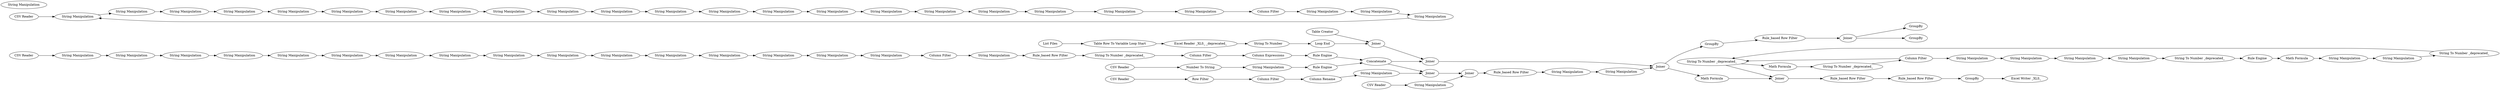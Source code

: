 digraph {
	52 [label="CSV Reader"]
	750 [label="String Manipulation"]
	751 [label="String Manipulation"]
	752 [label="String Manipulation"]
	753 [label="String Manipulation"]
	754 [label="String Manipulation"]
	755 [label="String Manipulation"]
	756 [label="String Manipulation"]
	757 [label="String Manipulation"]
	758 [label="String Manipulation"]
	759 [label="String Manipulation"]
	760 [label="String Manipulation"]
	761 [label="String Manipulation"]
	762 [label="String Manipulation"]
	763 [label="String Manipulation"]
	764 [label="String Manipulation"]
	765 [label="String Manipulation"]
	766 [label="Column Filter"]
	767 [label="Rule_based Row Filter"]
	768 [label="String Manipulation"]
	769 [label="String To Number _deprecated_"]
	770 [label="Column Filter"]
	774 [label="String Manipulation"]
	794 [label="CSV Reader"]
	803 [label="String Manipulation"]
	804 [label="String Manipulation"]
	805 [label="String Manipulation"]
	807 [label="String Manipulation"]
	808 [label="String Manipulation"]
	810 [label="String Manipulation"]
	811 [label="String Manipulation"]
	812 [label="String Manipulation"]
	813 [label="String Manipulation"]
	815 [label="String Manipulation"]
	816 [label="String Manipulation"]
	817 [label="String Manipulation"]
	818 [label="String Manipulation"]
	819 [label="String Manipulation"]
	820 [label="String Manipulation"]
	821 [label="String Manipulation"]
	822 [label="String Manipulation"]
	823 [label="String Manipulation"]
	824 [label="String Manipulation"]
	825 [label="String Manipulation"]
	826 [label="String Manipulation"]
	827 [label="Column Filter"]
	829 [label="String Manipulation"]
	830 [label="String Manipulation"]
	831 [label="String Manipulation"]
	832 [label="String Manipulation"]
	833 [label="String Manipulation"]
	834 [label="String Manipulation"]
	835 [label="String Manipulation"]
	836 [label="String Manipulation"]
	837 [label="Rule Engine"]
	838 [label="String To Number _deprecated_"]
	839 [label="Math Formula"]
	840 [label="String To Number _deprecated_"]
	841 [label="String Manipulation"]
	842 [label="String Manipulation"]
	843 [label="String To Number _deprecated_"]
	844 [label="Rule Engine"]
	845 [label="Math Formula"]
	846 [label="Column Filter"]
	844 [label="String To Number _deprecated_"]
	866 [label="List Files"]
	867 [label="Table Row To Variable Loop Start"]
	871 [label="Excel Reader _XLS_ _deprecated_"]
	873 [label="Row Filter"]
	874 [label="Column Filter"]
	875 [label="Column Rename"]
	881 [label="Loop End"]
	882 [label="String To Number"]
	902 [label="CSV Reader"]
	983 [label="CSV Reader"]
	985 [label="String Manipulation"]
	987 [label="CSV Reader"]
	988 [label="Rule Engine"]
	989 [label="Number To String"]
	1005 [label="Column Expressions"]
	1006 [label="Rule Engine"]
	1007 [label=Concatenate]
	1008 [label=Joiner]
	1011 [label=Joiner]
	1017 [label="Table Creator"]
	1018 [label=Joiner]
	1024 [label=Joiner]
	1026 [label="Rule_based Row Filter"]
	1030 [label=Joiner]
	1032 [label="Rule_based Row Filter"]
	1033 [label="Rule_based Row Filter"]
	1034 [label=GroupBy]
	1035 [label="Math Formula"]
	1037 [label="Excel Writer _XLS_"]
	1039 [label="String Manipulation"]
	1040 [label=Joiner]
	1041 [label="String Manipulation"]
	1042 [label=GroupBy]
	1043 [label="Rule_based Row Filter"]
	1044 [label=Joiner]
	1045 [label=GroupBy]
	1046 [label=GroupBy]
	1047 [label="String Manipulation"]
	750 -> 751
	751 -> 752
	752 -> 753
	753 -> 754
	754 -> 755
	755 -> 756
	756 -> 757
	757 -> 759
	758 -> 761
	759 -> 758
	760 -> 763
	761 -> 760
	762 -> 765
	763 -> 762
	764 -> 766
	765 -> 764
	766 -> 768
	767 -> 769
	768 -> 767
	769 -> 770
	803 -> 812
	804 -> 805
	805 -> 803
	807 -> 815
	808 -> 810
	810 -> 816
	811 -> 807
	812 -> 813
	813 -> 811
	815 -> 808
	816 -> 817
	817 -> 818
	818 -> 819
	819 -> 821
	820 -> 822
	821 -> 820
	822 -> 823
	823 -> 824
	824 -> 826
	825 -> 827
	826 -> 825
	827 -> 831
	829 -> 832
	846 -> 833
	831 -> 829
	832 -> 804
	833 -> 834
	834 -> 835
	835 -> 836
	836 -> 838
	837 -> 839
	838 -> 837
	839 -> 841
	840 -> 846
	841 -> 842
	842 -> 843
	843 -> 844
	844 -> 845
	845 -> 840
	52 -> 750
	770 -> 1005
	774 -> 1008
	794 -> 804
	846 -> 844
	844 -> 1030
	866 -> 867
	867 -> 871
	871 -> 882
	873 -> 874
	874 -> 875
	875 -> 774
	881 -> 1018
	882 -> 881
	902 -> 873
	983 -> 985
	985 -> 1011
	987 -> 989
	988 -> 1007
	989 -> 1047
	1005 -> 1006
	1006 -> 1007
	1007 -> 1008
	1007 -> 1024
	1008 -> 1011
	1011 -> 1026
	1017 -> 1018
	1018 -> 1024
	1024 -> 1040
	1026 -> 1039
	1030 -> 1032
	1032 -> 1033
	1033 -> 1034
	1034 -> 1037
	1035 -> 1030
	1039 -> 1041
	1040 -> 1035
	1040 -> 1042
	1041 -> 1040
	1042 -> 1043
	1043 -> 1044
	1044 -> 1045
	1044 -> 1046
	1047 -> 988
	rankdir=LR
}
